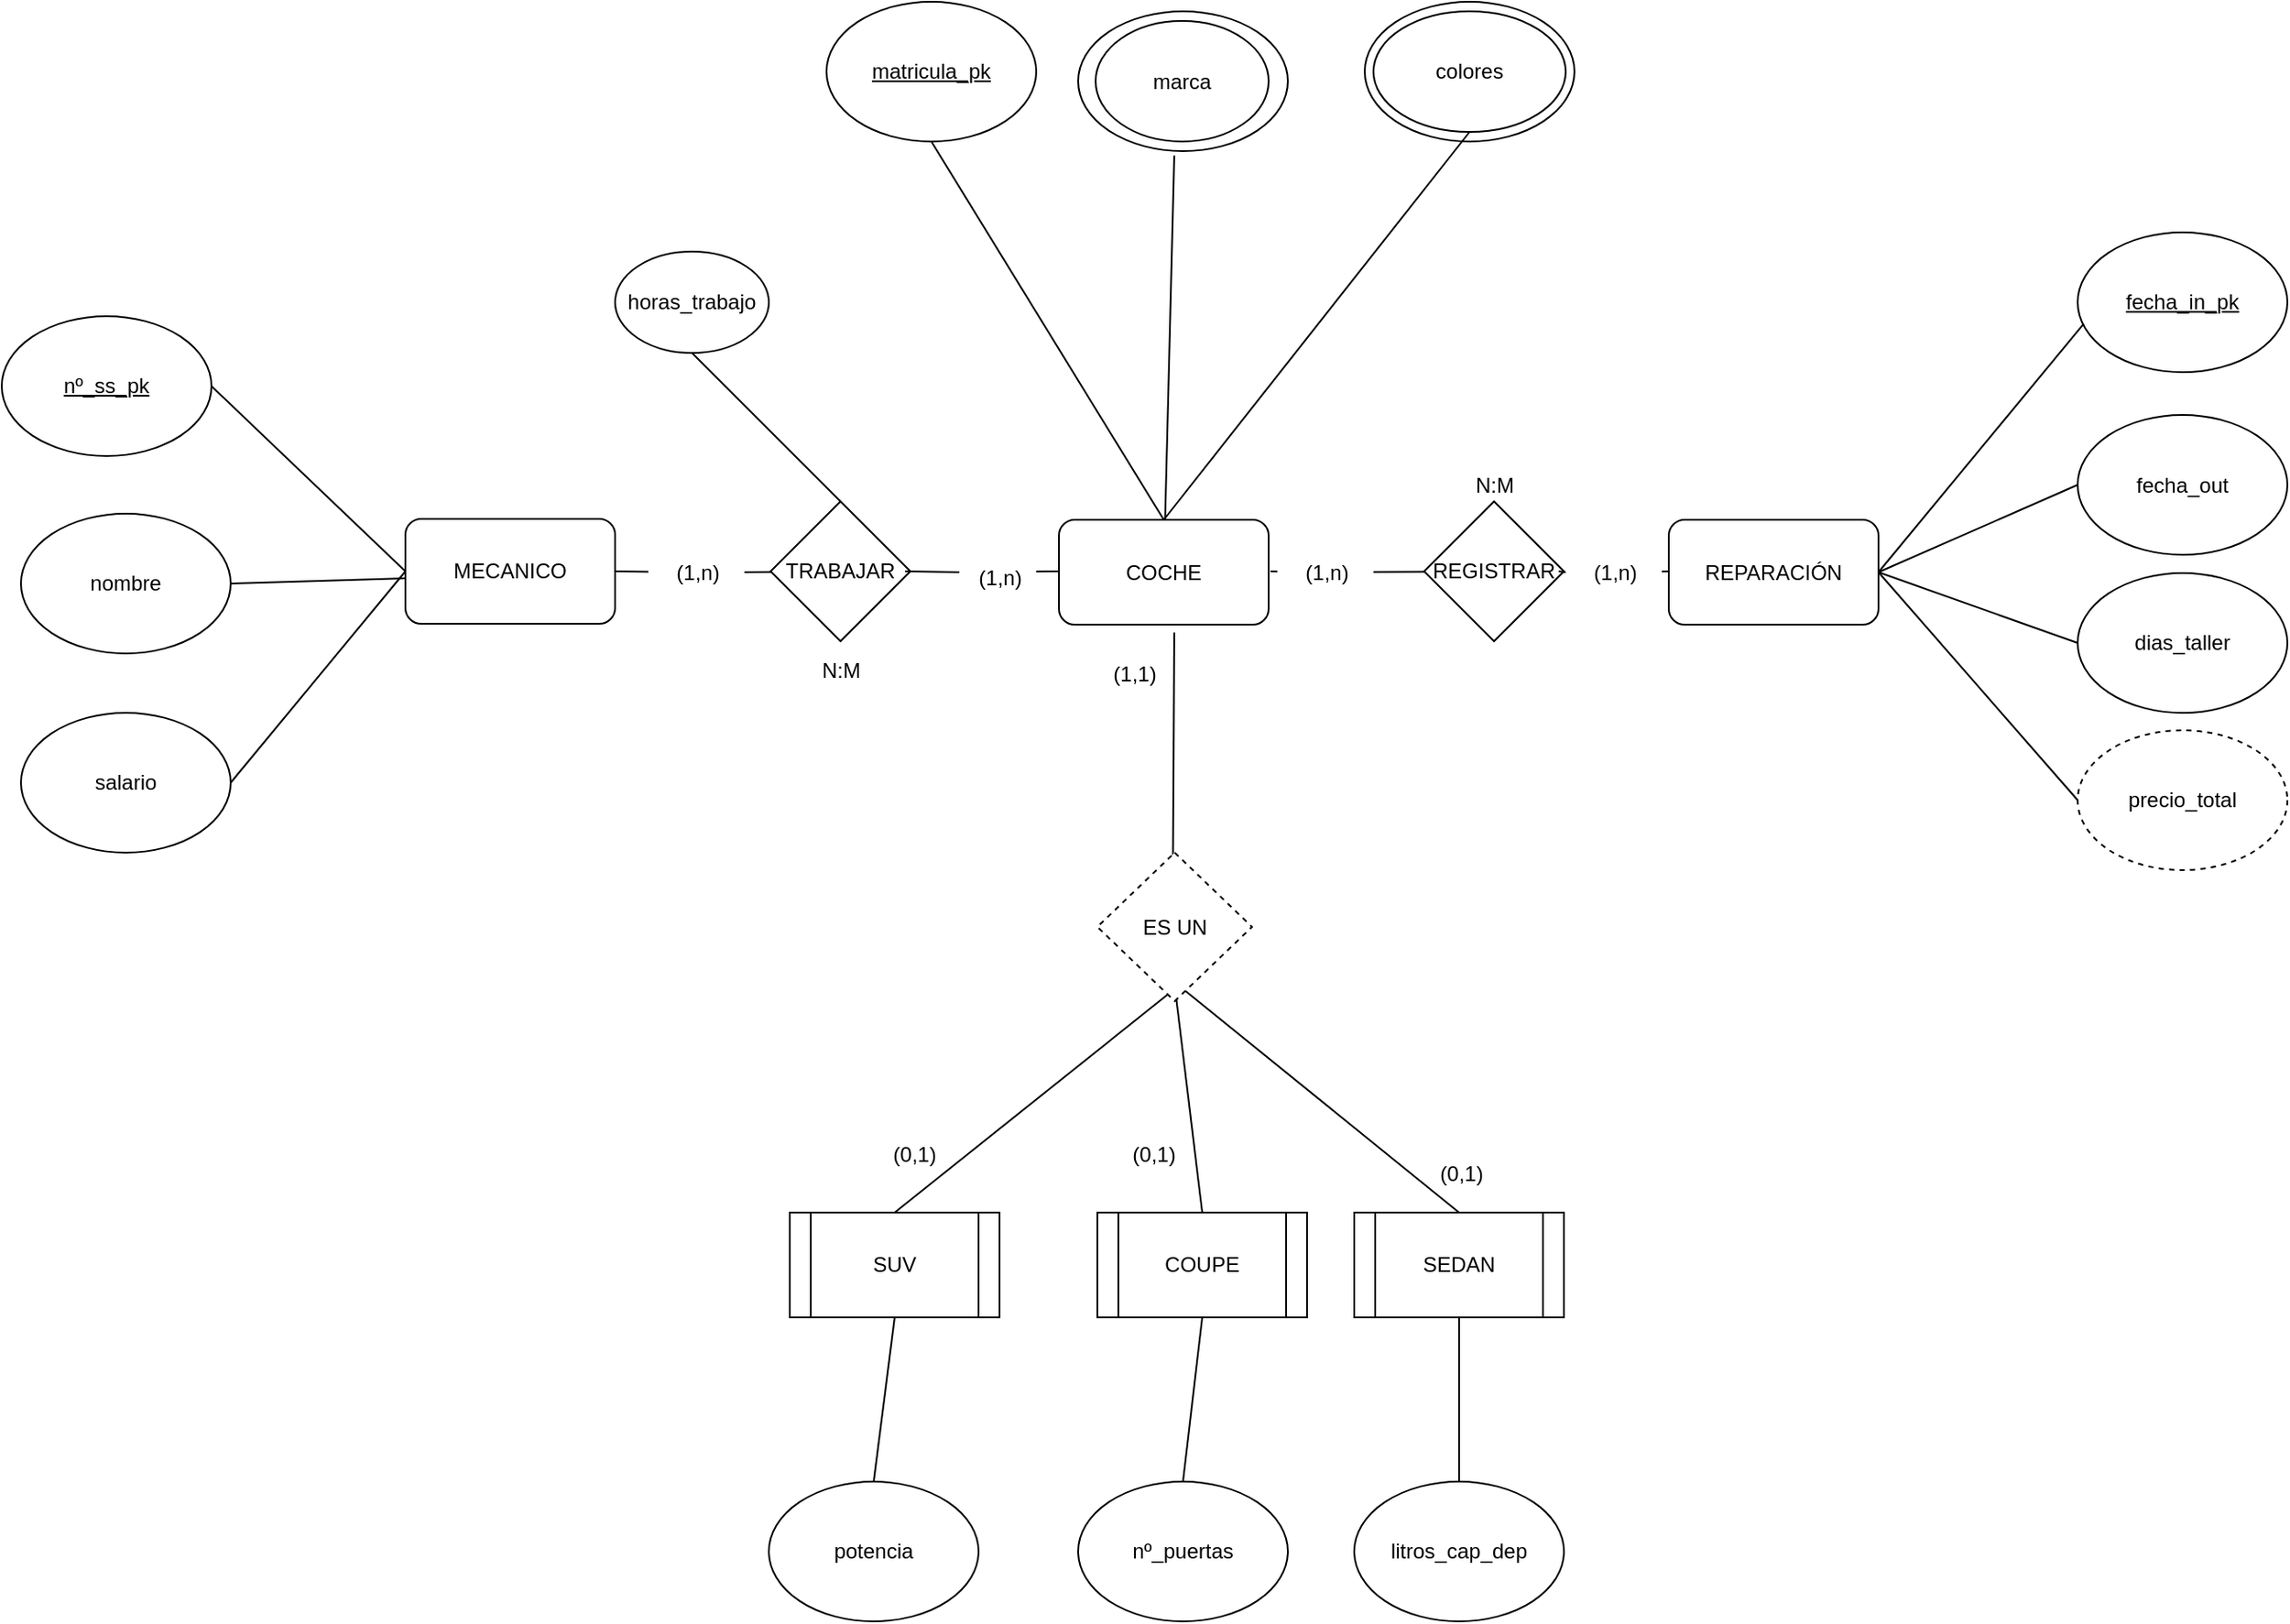 <mxfile version="20.5.1" type="github">
  <diagram id="jKeX0tfKD5QEASLIKKK5" name="Page-1">
    <mxGraphModel dx="2174" dy="555" grid="1" gridSize="11" guides="1" tooltips="1" connect="1" arrows="1" fold="1" page="1" pageScale="1" pageWidth="1654" pageHeight="1169" math="0" shadow="0">
      <root>
        <mxCell id="0" />
        <mxCell id="1" parent="0" />
        <mxCell id="wglcAmrx0K7Ho9iD54lg-29" value="dias_taller" style="ellipse;whiteSpace=wrap;html=1;" vertex="1" parent="1">
          <mxGeometry x="1001" y="415" width="120" height="80" as="geometry" />
        </mxCell>
        <mxCell id="2wdHjYyYVPSdpzyVpULY-2" value="MECANICO" style="rounded=1;whiteSpace=wrap;html=1;" parent="1" vertex="1">
          <mxGeometry x="44" y="384" width="120" height="60" as="geometry" />
        </mxCell>
        <mxCell id="2wdHjYyYVPSdpzyVpULY-16" value="TRABAJAR" style="rhombus;whiteSpace=wrap;html=1;" parent="1" vertex="1">
          <mxGeometry x="253" y="374" width="80" height="80" as="geometry" />
        </mxCell>
        <mxCell id="2wdHjYyYVPSdpzyVpULY-17" value="REGISTRAR" style="rhombus;whiteSpace=wrap;html=1;" parent="1" vertex="1">
          <mxGeometry x="627" y="374" width="80" height="80" as="geometry" />
        </mxCell>
        <mxCell id="2wdHjYyYVPSdpzyVpULY-24" value="" style="endArrow=none;html=1;rounded=0;entryX=1;entryY=0.5;entryDx=0;entryDy=0;startArrow=none;" parent="1" source="2wdHjYyYVPSdpzyVpULY-41" target="2wdHjYyYVPSdpzyVpULY-2" edge="1">
          <mxGeometry width="50" height="50" relative="1" as="geometry">
            <mxPoint x="115" y="528" as="sourcePoint" />
            <mxPoint x="115" y="455" as="targetPoint" />
          </mxGeometry>
        </mxCell>
        <mxCell id="2wdHjYyYVPSdpzyVpULY-25" value="" style="endArrow=none;html=1;rounded=0;exitX=0;exitY=0.5;exitDx=0;exitDy=0;startArrow=none;" parent="1" edge="1">
          <mxGeometry width="50" height="50" relative="1" as="geometry">
            <mxPoint x="361" y="414.5" as="sourcePoint" />
            <mxPoint x="330" y="414" as="targetPoint" />
          </mxGeometry>
        </mxCell>
        <mxCell id="2wdHjYyYVPSdpzyVpULY-26" value="" style="endArrow=none;html=1;rounded=0;startArrow=none;" parent="1" source="2wdHjYyYVPSdpzyVpULY-50" target="2wdHjYyYVPSdpzyVpULY-17" edge="1">
          <mxGeometry width="50" height="50" relative="1" as="geometry">
            <mxPoint x="539" y="414" as="sourcePoint" />
            <mxPoint x="341" y="425" as="targetPoint" />
          </mxGeometry>
        </mxCell>
        <mxCell id="2wdHjYyYVPSdpzyVpULY-27" value="" style="endArrow=none;html=1;rounded=0;entryX=0;entryY=0.5;entryDx=0;entryDy=0;startArrow=none;" parent="1" source="2wdHjYyYVPSdpzyVpULY-52" edge="1">
          <mxGeometry width="50" height="50" relative="1" as="geometry">
            <mxPoint x="704" y="414" as="sourcePoint" />
            <mxPoint x="770" y="414" as="targetPoint" />
          </mxGeometry>
        </mxCell>
        <mxCell id="2wdHjYyYVPSdpzyVpULY-41" value="(1,n)" style="text;html=1;resizable=0;autosize=1;align=center;verticalAlign=middle;points=[];fillColor=none;strokeColor=none;rounded=0;" parent="1" vertex="1">
          <mxGeometry x="183" y="398" width="55" height="33" as="geometry" />
        </mxCell>
        <mxCell id="2wdHjYyYVPSdpzyVpULY-42" value="" style="endArrow=none;html=1;rounded=0;entryX=1;entryY=0.5;entryDx=0;entryDy=0;" parent="1" source="2wdHjYyYVPSdpzyVpULY-16" target="2wdHjYyYVPSdpzyVpULY-41" edge="1">
          <mxGeometry width="50" height="50" relative="1" as="geometry">
            <mxPoint x="253" y="414" as="sourcePoint" />
            <mxPoint x="164" y="414" as="targetPoint" />
          </mxGeometry>
        </mxCell>
        <mxCell id="2wdHjYyYVPSdpzyVpULY-46" value="" style="endArrow=none;html=1;rounded=0;exitX=0;exitY=0.5;exitDx=0;exitDy=0;" parent="1" edge="1">
          <mxGeometry width="50" height="50" relative="1" as="geometry">
            <mxPoint x="418" y="414" as="sourcePoint" />
            <mxPoint x="405" y="414.186" as="targetPoint" />
          </mxGeometry>
        </mxCell>
        <mxCell id="2wdHjYyYVPSdpzyVpULY-50" value="(1,n)" style="text;html=1;resizable=0;autosize=1;align=center;verticalAlign=middle;points=[];fillColor=none;strokeColor=none;rounded=0;" parent="1" vertex="1">
          <mxGeometry x="543" y="398" width="55" height="33" as="geometry" />
        </mxCell>
        <mxCell id="2wdHjYyYVPSdpzyVpULY-51" value="" style="endArrow=none;html=1;rounded=0;" parent="1" target="2wdHjYyYVPSdpzyVpULY-50" edge="1">
          <mxGeometry width="50" height="50" relative="1" as="geometry">
            <mxPoint x="539" y="414" as="sourcePoint" />
            <mxPoint x="627" y="414" as="targetPoint" />
          </mxGeometry>
        </mxCell>
        <mxCell id="2wdHjYyYVPSdpzyVpULY-52" value="(1,n)" style="text;html=1;resizable=0;autosize=1;align=center;verticalAlign=middle;points=[];fillColor=none;strokeColor=none;rounded=0;" parent="1" vertex="1">
          <mxGeometry x="708" y="398" width="55" height="33" as="geometry" />
        </mxCell>
        <mxCell id="2wdHjYyYVPSdpzyVpULY-53" value="" style="endArrow=none;html=1;rounded=0;entryX=0;entryY=0.5;entryDx=0;entryDy=0;" parent="1" target="2wdHjYyYVPSdpzyVpULY-52" edge="1">
          <mxGeometry width="50" height="50" relative="1" as="geometry">
            <mxPoint x="704" y="414" as="sourcePoint" />
            <mxPoint x="770" y="414" as="targetPoint" />
          </mxGeometry>
        </mxCell>
        <mxCell id="2wdHjYyYVPSdpzyVpULY-54" value="N:M" style="text;html=1;resizable=0;autosize=1;align=center;verticalAlign=middle;points=[];fillColor=none;strokeColor=none;rounded=0;" parent="1" vertex="1">
          <mxGeometry x="645" y="348" width="44" height="33" as="geometry" />
        </mxCell>
        <mxCell id="2wdHjYyYVPSdpzyVpULY-65" value="N:M" style="text;html=1;resizable=0;autosize=1;align=center;verticalAlign=middle;points=[];fillColor=none;strokeColor=none;rounded=0;" parent="1" vertex="1">
          <mxGeometry x="271" y="454" width="44" height="33" as="geometry" />
        </mxCell>
        <mxCell id="wglcAmrx0K7Ho9iD54lg-4" value="" style="endArrow=none;html=1;rounded=0;startArrow=none;" edge="1" parent="1">
          <mxGeometry width="50" height="50" relative="1" as="geometry">
            <mxPoint x="484" y="449" as="sourcePoint" />
            <mxPoint x="483.171" y="594" as="targetPoint" />
          </mxGeometry>
        </mxCell>
        <mxCell id="wglcAmrx0K7Ho9iD54lg-6" value="REPARACIÓN" style="rounded=1;whiteSpace=wrap;html=1;" vertex="1" parent="1">
          <mxGeometry x="767" y="384.5" width="120" height="60" as="geometry" />
        </mxCell>
        <mxCell id="wglcAmrx0K7Ho9iD54lg-7" value="COCHE" style="rounded=1;whiteSpace=wrap;html=1;" vertex="1" parent="1">
          <mxGeometry x="418" y="384.5" width="120" height="60" as="geometry" />
        </mxCell>
        <mxCell id="wglcAmrx0K7Ho9iD54lg-8" value="SUV" style="shape=process;whiteSpace=wrap;html=1;backgroundOutline=1;" vertex="1" parent="1">
          <mxGeometry x="264" y="781" width="120" height="60" as="geometry" />
        </mxCell>
        <mxCell id="wglcAmrx0K7Ho9iD54lg-9" value="COUPE" style="shape=process;whiteSpace=wrap;html=1;backgroundOutline=1;" vertex="1" parent="1">
          <mxGeometry x="440" y="781" width="120" height="60" as="geometry" />
        </mxCell>
        <mxCell id="wglcAmrx0K7Ho9iD54lg-10" value="SEDAN" style="shape=process;whiteSpace=wrap;html=1;backgroundOutline=1;" vertex="1" parent="1">
          <mxGeometry x="587" y="781" width="120" height="60" as="geometry" />
        </mxCell>
        <mxCell id="wglcAmrx0K7Ho9iD54lg-11" value="&lt;u&gt;nº_ss_pk&lt;/u&gt;" style="ellipse;whiteSpace=wrap;html=1;" vertex="1" parent="1">
          <mxGeometry x="-187" y="268" width="120" height="80" as="geometry" />
        </mxCell>
        <mxCell id="wglcAmrx0K7Ho9iD54lg-12" value="nombre" style="ellipse;whiteSpace=wrap;html=1;" vertex="1" parent="1">
          <mxGeometry x="-176" y="381" width="120" height="80" as="geometry" />
        </mxCell>
        <mxCell id="wglcAmrx0K7Ho9iD54lg-13" value="salario" style="ellipse;whiteSpace=wrap;html=1;" vertex="1" parent="1">
          <mxGeometry x="-176" y="495" width="120" height="80" as="geometry" />
        </mxCell>
        <mxCell id="wglcAmrx0K7Ho9iD54lg-14" value="" style="endArrow=none;html=1;rounded=0;entryX=1;entryY=0.5;entryDx=0;entryDy=0;exitX=0;exitY=0.5;exitDx=0;exitDy=0;" edge="1" parent="1" source="2wdHjYyYVPSdpzyVpULY-2" target="wglcAmrx0K7Ho9iD54lg-11">
          <mxGeometry width="50" height="50" relative="1" as="geometry">
            <mxPoint x="66" y="391" as="sourcePoint" />
            <mxPoint x="116" y="341" as="targetPoint" />
          </mxGeometry>
        </mxCell>
        <mxCell id="wglcAmrx0K7Ho9iD54lg-15" value="" style="endArrow=none;html=1;rounded=0;entryX=1;entryY=0.5;entryDx=0;entryDy=0;" edge="1" parent="1" target="wglcAmrx0K7Ho9iD54lg-12">
          <mxGeometry width="50" height="50" relative="1" as="geometry">
            <mxPoint x="44" y="418" as="sourcePoint" />
            <mxPoint x="-56" y="319" as="targetPoint" />
          </mxGeometry>
        </mxCell>
        <mxCell id="wglcAmrx0K7Ho9iD54lg-16" value="" style="endArrow=none;html=1;rounded=0;entryX=1;entryY=0.5;entryDx=0;entryDy=0;exitX=0;exitY=0.5;exitDx=0;exitDy=0;" edge="1" parent="1" source="2wdHjYyYVPSdpzyVpULY-2" target="wglcAmrx0K7Ho9iD54lg-13">
          <mxGeometry width="50" height="50" relative="1" as="geometry">
            <mxPoint x="55" y="429" as="sourcePoint" />
            <mxPoint x="-45" y="432" as="targetPoint" />
          </mxGeometry>
        </mxCell>
        <mxCell id="wglcAmrx0K7Ho9iD54lg-17" value="&lt;u&gt;matricula_pk&lt;/u&gt;" style="ellipse;whiteSpace=wrap;html=1;" vertex="1" parent="1">
          <mxGeometry x="285" y="88" width="120" height="80" as="geometry" />
        </mxCell>
        <mxCell id="wglcAmrx0K7Ho9iD54lg-19" value="" style="ellipse;whiteSpace=wrap;html=1;" vertex="1" parent="1">
          <mxGeometry x="593" y="88" width="120" height="80" as="geometry" />
        </mxCell>
        <mxCell id="wglcAmrx0K7Ho9iD54lg-21" style="edgeStyle=orthogonalEdgeStyle;rounded=0;orthogonalLoop=1;jettySize=auto;html=1;exitX=0.5;exitY=1;exitDx=0;exitDy=0;" edge="1" parent="1">
          <mxGeometry relative="1" as="geometry">
            <mxPoint x="511" y="168" as="sourcePoint" />
            <mxPoint x="511" y="168" as="targetPoint" />
          </mxGeometry>
        </mxCell>
        <mxCell id="wglcAmrx0K7Ho9iD54lg-22" value="colores" style="ellipse;whiteSpace=wrap;html=1;" vertex="1" parent="1">
          <mxGeometry x="598" y="93.5" width="110" height="69" as="geometry" />
        </mxCell>
        <mxCell id="wglcAmrx0K7Ho9iD54lg-24" value="" style="endArrow=none;html=1;rounded=0;entryX=0.5;entryY=1;entryDx=0;entryDy=0;exitX=0.5;exitY=0;exitDx=0;exitDy=0;" edge="1" parent="1" source="wglcAmrx0K7Ho9iD54lg-7" target="wglcAmrx0K7Ho9iD54lg-17">
          <mxGeometry width="50" height="50" relative="1" as="geometry">
            <mxPoint x="451" y="391" as="sourcePoint" />
            <mxPoint x="501" y="341" as="targetPoint" />
          </mxGeometry>
        </mxCell>
        <mxCell id="wglcAmrx0K7Ho9iD54lg-26" value="" style="endArrow=none;html=1;rounded=0;entryX=0.5;entryY=1;entryDx=0;entryDy=0;exitX=0.5;exitY=0;exitDx=0;exitDy=0;" edge="1" parent="1" source="wglcAmrx0K7Ho9iD54lg-7" target="wglcAmrx0K7Ho9iD54lg-22">
          <mxGeometry width="50" height="50" relative="1" as="geometry">
            <mxPoint x="489" y="395.5" as="sourcePoint" />
            <mxPoint x="522" y="173.5" as="targetPoint" />
          </mxGeometry>
        </mxCell>
        <mxCell id="wglcAmrx0K7Ho9iD54lg-27" value="&lt;u&gt;fecha_in_pk&lt;/u&gt;" style="ellipse;whiteSpace=wrap;html=1;" vertex="1" parent="1">
          <mxGeometry x="1001" y="220" width="120" height="80" as="geometry" />
        </mxCell>
        <mxCell id="wglcAmrx0K7Ho9iD54lg-28" value="fecha_out" style="ellipse;whiteSpace=wrap;html=1;" vertex="1" parent="1">
          <mxGeometry x="1001" y="324.5" width="120" height="80" as="geometry" />
        </mxCell>
        <mxCell id="wglcAmrx0K7Ho9iD54lg-30" value="precio_total" style="ellipse;whiteSpace=wrap;html=1;dashed=1;" vertex="1" parent="1">
          <mxGeometry x="1001" y="505" width="120" height="80" as="geometry" />
        </mxCell>
        <mxCell id="wglcAmrx0K7Ho9iD54lg-31" value="" style="endArrow=none;html=1;rounded=0;entryX=0.028;entryY=0.655;entryDx=0;entryDy=0;entryPerimeter=0;exitX=1;exitY=0.5;exitDx=0;exitDy=0;" edge="1" parent="1" source="wglcAmrx0K7Ho9iD54lg-6" target="wglcAmrx0K7Ho9iD54lg-27">
          <mxGeometry width="50" height="50" relative="1" as="geometry">
            <mxPoint x="847" y="490" as="sourcePoint" />
            <mxPoint x="897" y="440" as="targetPoint" />
          </mxGeometry>
        </mxCell>
        <mxCell id="wglcAmrx0K7Ho9iD54lg-32" value="" style="endArrow=none;html=1;rounded=0;entryX=0;entryY=0.5;entryDx=0;entryDy=0;exitX=1;exitY=0.5;exitDx=0;exitDy=0;" edge="1" parent="1" source="wglcAmrx0K7Ho9iD54lg-6" target="wglcAmrx0K7Ho9iD54lg-28">
          <mxGeometry width="50" height="50" relative="1" as="geometry">
            <mxPoint x="898" y="425.5" as="sourcePoint" />
            <mxPoint x="1015.36" y="283.4" as="targetPoint" />
          </mxGeometry>
        </mxCell>
        <mxCell id="wglcAmrx0K7Ho9iD54lg-33" value="" style="endArrow=none;html=1;rounded=0;entryX=0;entryY=0.5;entryDx=0;entryDy=0;exitX=1;exitY=0.5;exitDx=0;exitDy=0;" edge="1" parent="1" source="wglcAmrx0K7Ho9iD54lg-6" target="wglcAmrx0K7Ho9iD54lg-29">
          <mxGeometry width="50" height="50" relative="1" as="geometry">
            <mxPoint x="891" y="407" as="sourcePoint" />
            <mxPoint x="1012" y="375.5" as="targetPoint" />
          </mxGeometry>
        </mxCell>
        <mxCell id="wglcAmrx0K7Ho9iD54lg-34" value="" style="endArrow=none;html=1;rounded=0;entryX=0;entryY=0.5;entryDx=0;entryDy=0;exitX=1;exitY=0.5;exitDx=0;exitDy=0;" edge="1" parent="1" source="wglcAmrx0K7Ho9iD54lg-6" target="wglcAmrx0K7Ho9iD54lg-30">
          <mxGeometry width="50" height="50" relative="1" as="geometry">
            <mxPoint x="880" y="407" as="sourcePoint" />
            <mxPoint x="1012" y="466" as="targetPoint" />
          </mxGeometry>
        </mxCell>
        <mxCell id="wglcAmrx0K7Ho9iD54lg-35" value="potencia" style="ellipse;whiteSpace=wrap;html=1;" vertex="1" parent="1">
          <mxGeometry x="252" y="935" width="120" height="80" as="geometry" />
        </mxCell>
        <mxCell id="wglcAmrx0K7Ho9iD54lg-36" value="nº_puertas" style="ellipse;whiteSpace=wrap;html=1;" vertex="1" parent="1">
          <mxGeometry x="429" y="935" width="120" height="80" as="geometry" />
        </mxCell>
        <mxCell id="wglcAmrx0K7Ho9iD54lg-37" value="litros_cap_dep" style="ellipse;whiteSpace=wrap;html=1;" vertex="1" parent="1">
          <mxGeometry x="587" y="935" width="120" height="80" as="geometry" />
        </mxCell>
        <mxCell id="wglcAmrx0K7Ho9iD54lg-38" value="" style="endArrow=none;html=1;rounded=0;exitX=0.5;exitY=0;exitDx=0;exitDy=0;entryX=0.5;entryY=1;entryDx=0;entryDy=0;" edge="1" parent="1" source="wglcAmrx0K7Ho9iD54lg-36" target="wglcAmrx0K7Ho9iD54lg-9">
          <mxGeometry width="50" height="50" relative="1" as="geometry">
            <mxPoint x="462" y="699" as="sourcePoint" />
            <mxPoint x="484" y="649" as="targetPoint" />
          </mxGeometry>
        </mxCell>
        <mxCell id="wglcAmrx0K7Ho9iD54lg-39" value="" style="endArrow=none;html=1;rounded=0;entryX=0.5;entryY=1;entryDx=0;entryDy=0;" edge="1" parent="1" source="wglcAmrx0K7Ho9iD54lg-37" target="wglcAmrx0K7Ho9iD54lg-10">
          <mxGeometry width="50" height="50" relative="1" as="geometry">
            <mxPoint x="489" y="715" as="sourcePoint" />
            <mxPoint x="495" y="660" as="targetPoint" />
          </mxGeometry>
        </mxCell>
        <mxCell id="wglcAmrx0K7Ho9iD54lg-40" value="" style="endArrow=none;html=1;rounded=0;entryX=0.5;entryY=1;entryDx=0;entryDy=0;exitX=0.5;exitY=0;exitDx=0;exitDy=0;" edge="1" parent="1" source="wglcAmrx0K7Ho9iD54lg-35" target="wglcAmrx0K7Ho9iD54lg-8">
          <mxGeometry width="50" height="50" relative="1" as="geometry">
            <mxPoint x="661.578" y="715.033" as="sourcePoint" />
            <mxPoint x="658" y="656" as="targetPoint" />
          </mxGeometry>
        </mxCell>
        <mxCell id="wglcAmrx0K7Ho9iD54lg-41" value="horas_trabajo" style="ellipse;whiteSpace=wrap;html=1;" vertex="1" parent="1">
          <mxGeometry x="164" y="231" width="88" height="58" as="geometry" />
        </mxCell>
        <mxCell id="wglcAmrx0K7Ho9iD54lg-42" value="" style="endArrow=none;html=1;rounded=0;entryX=0.5;entryY=1;entryDx=0;entryDy=0;exitX=0.5;exitY=0;exitDx=0;exitDy=0;" edge="1" parent="1" source="2wdHjYyYVPSdpzyVpULY-16" target="wglcAmrx0K7Ho9iD54lg-41">
          <mxGeometry width="50" height="50" relative="1" as="geometry">
            <mxPoint x="242" y="391" as="sourcePoint" />
            <mxPoint x="292" y="341" as="targetPoint" />
          </mxGeometry>
        </mxCell>
        <mxCell id="wglcAmrx0K7Ho9iD54lg-46" value="(1,n)" style="text;html=1;align=center;verticalAlign=middle;resizable=0;points=[];autosize=1;strokeColor=none;fillColor=none;" vertex="1" parent="1">
          <mxGeometry x="356" y="401" width="55" height="33" as="geometry" />
        </mxCell>
        <mxCell id="wglcAmrx0K7Ho9iD54lg-51" value="" style="endArrow=none;html=1;rounded=0;entryX=0.5;entryY=1;entryDx=0;entryDy=0;exitX=0.5;exitY=0;exitDx=0;exitDy=0;" edge="1" parent="1" source="wglcAmrx0K7Ho9iD54lg-8">
          <mxGeometry width="50" height="50" relative="1" as="geometry">
            <mxPoint x="407" y="633" as="sourcePoint" />
            <mxPoint x="483" y="654" as="targetPoint" />
          </mxGeometry>
        </mxCell>
        <mxCell id="wglcAmrx0K7Ho9iD54lg-52" value="" style="ellipse;whiteSpace=wrap;html=1;" vertex="1" parent="1">
          <mxGeometry x="429" y="93.5" width="120" height="80" as="geometry" />
        </mxCell>
        <mxCell id="wglcAmrx0K7Ho9iD54lg-53" value="marca" style="ellipse;whiteSpace=wrap;html=1;" vertex="1" parent="1">
          <mxGeometry x="439" y="99" width="99" height="69" as="geometry" />
        </mxCell>
        <mxCell id="wglcAmrx0K7Ho9iD54lg-54" value="" style="endArrow=none;html=1;rounded=0;" edge="1" parent="1" source="wglcAmrx0K7Ho9iD54lg-7">
          <mxGeometry width="50" height="50" relative="1" as="geometry">
            <mxPoint x="495" y="424" as="sourcePoint" />
            <mxPoint x="484" y="176" as="targetPoint" />
          </mxGeometry>
        </mxCell>
        <mxCell id="wglcAmrx0K7Ho9iD54lg-55" value="" style="endArrow=none;html=1;rounded=0;exitX=0.5;exitY=0;exitDx=0;exitDy=0;" edge="1" parent="1" source="wglcAmrx0K7Ho9iD54lg-9">
          <mxGeometry width="50" height="50" relative="1" as="geometry">
            <mxPoint x="462" y="721" as="sourcePoint" />
            <mxPoint x="484" y="649" as="targetPoint" />
          </mxGeometry>
        </mxCell>
        <mxCell id="wglcAmrx0K7Ho9iD54lg-56" value="" style="endArrow=none;html=1;rounded=0;exitX=0.5;exitY=0;exitDx=0;exitDy=0;" edge="1" parent="1" source="wglcAmrx0K7Ho9iD54lg-10">
          <mxGeometry width="50" height="50" relative="1" as="geometry">
            <mxPoint x="462" y="721" as="sourcePoint" />
            <mxPoint x="484" y="649" as="targetPoint" />
          </mxGeometry>
        </mxCell>
        <mxCell id="wglcAmrx0K7Ho9iD54lg-57" value="ES UN" style="rhombus;whiteSpace=wrap;html=1;dashed=1;" vertex="1" parent="1">
          <mxGeometry x="440" y="575" width="88.5" height="85" as="geometry" />
        </mxCell>
        <mxCell id="wglcAmrx0K7Ho9iD54lg-58" value="(1,1)" style="text;html=1;align=center;verticalAlign=middle;resizable=0;points=[];autosize=1;strokeColor=none;fillColor=none;" vertex="1" parent="1">
          <mxGeometry x="433" y="456" width="55" height="33" as="geometry" />
        </mxCell>
        <mxCell id="wglcAmrx0K7Ho9iD54lg-59" value="(0,1)" style="text;html=1;align=center;verticalAlign=middle;resizable=0;points=[];autosize=1;strokeColor=none;fillColor=none;" vertex="1" parent="1">
          <mxGeometry x="307" y="731" width="55" height="33" as="geometry" />
        </mxCell>
        <mxCell id="wglcAmrx0K7Ho9iD54lg-60" value="(0,1)" style="text;html=1;align=center;verticalAlign=middle;resizable=0;points=[];autosize=1;strokeColor=none;fillColor=none;" vertex="1" parent="1">
          <mxGeometry x="444" y="731" width="55" height="33" as="geometry" />
        </mxCell>
        <mxCell id="wglcAmrx0K7Ho9iD54lg-61" value="(0,1)" style="text;html=1;align=center;verticalAlign=middle;resizable=0;points=[];autosize=1;strokeColor=none;fillColor=none;" vertex="1" parent="1">
          <mxGeometry x="620" y="742" width="55" height="33" as="geometry" />
        </mxCell>
      </root>
    </mxGraphModel>
  </diagram>
</mxfile>
